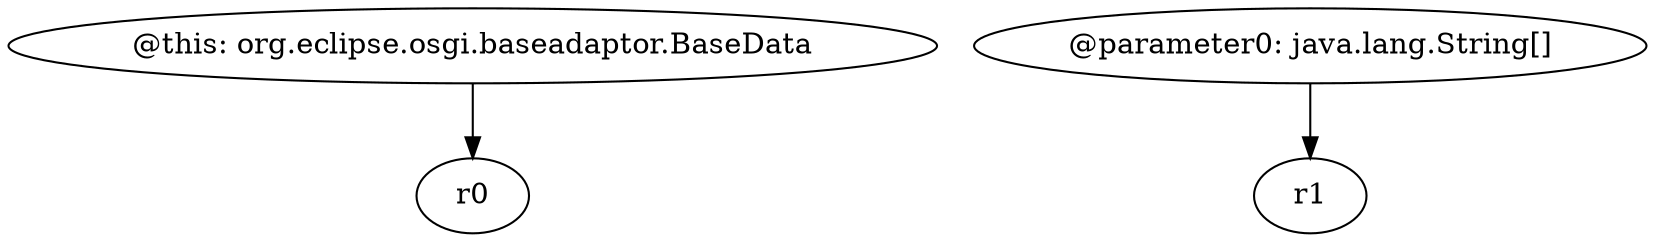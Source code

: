 digraph g {
0[label="@this: org.eclipse.osgi.baseadaptor.BaseData"]
1[label="r0"]
0->1[label=""]
2[label="@parameter0: java.lang.String[]"]
3[label="r1"]
2->3[label=""]
}